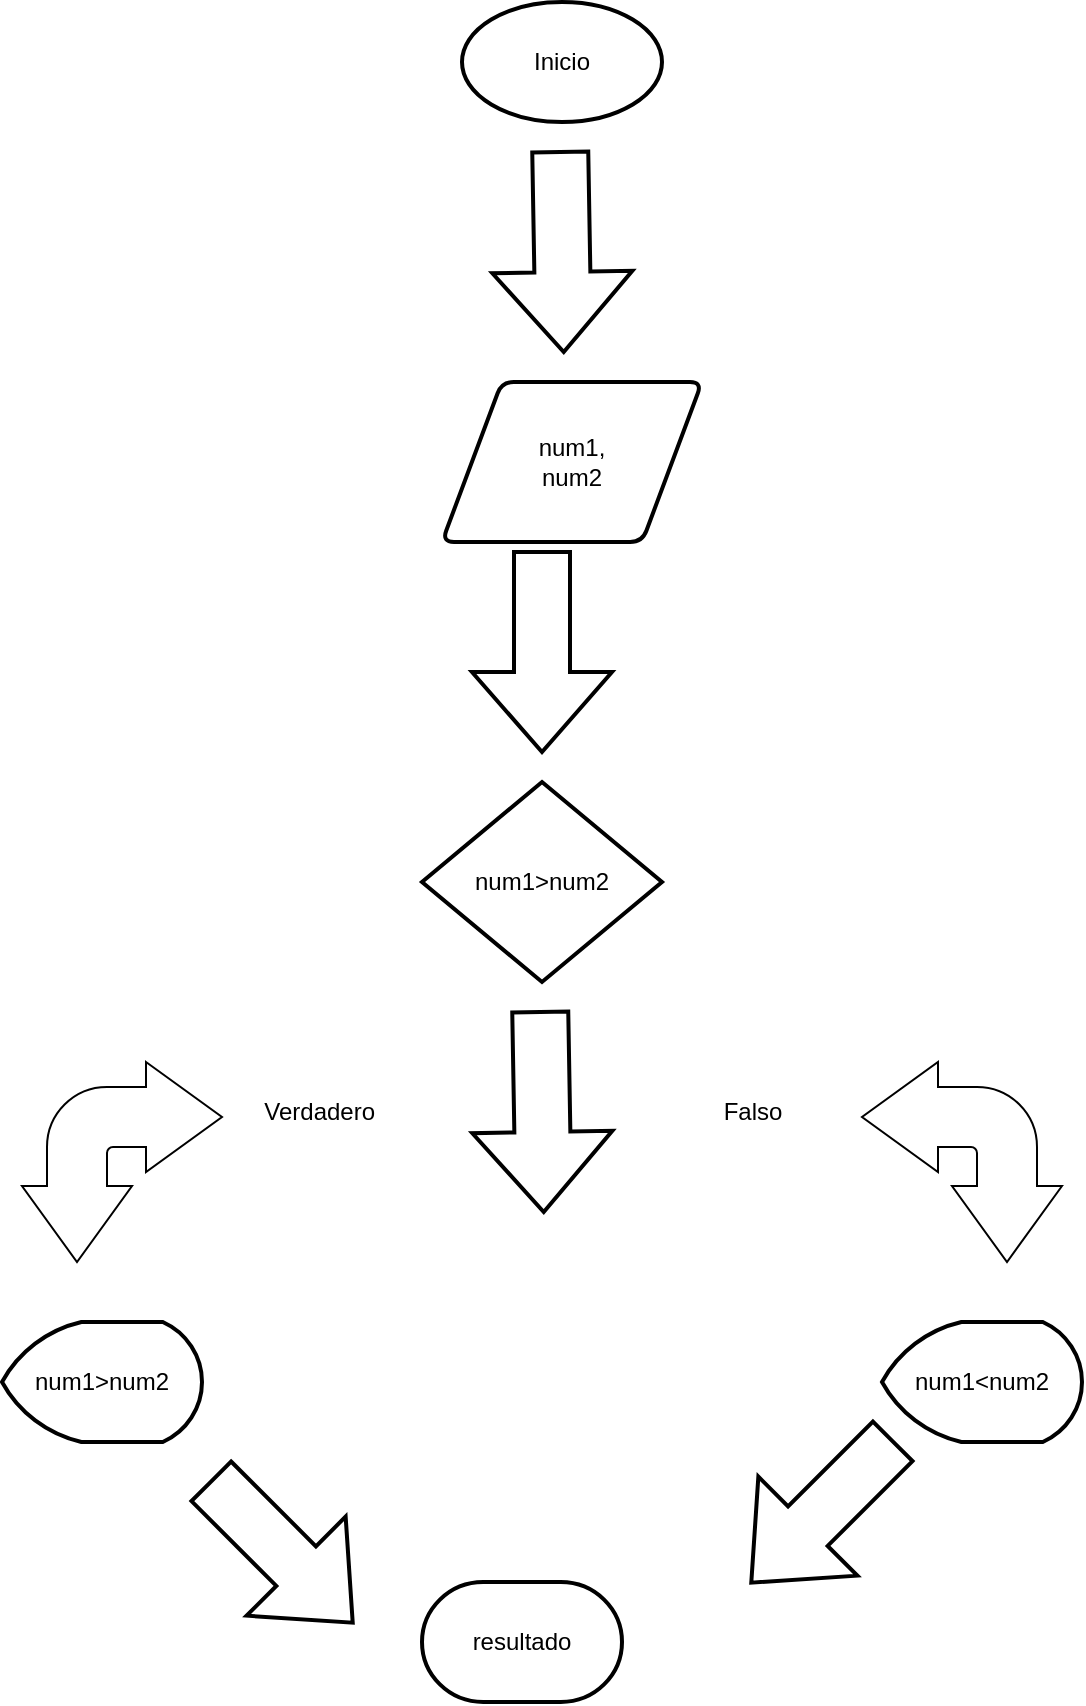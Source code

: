 <mxfile version="21.0.6" type="github">
  <diagram name="Página-1" id="dvnSuyUN5xp6kHiPZh_v">
    <mxGraphModel dx="1434" dy="4263" grid="1" gridSize="10" guides="1" tooltips="1" connect="1" arrows="1" fold="1" page="1" pageScale="1" pageWidth="827" pageHeight="1169" math="0" shadow="0">
      <root>
        <mxCell id="0" />
        <mxCell id="1" parent="0" />
        <mxCell id="cyqaZH_1mcZBCRqID0lj-2" value="Inicio&lt;br&gt;" style="strokeWidth=2;html=1;shape=mxgraph.flowchart.start_1;whiteSpace=wrap;" vertex="1" parent="1">
          <mxGeometry x="360" y="-3090" width="100" height="60" as="geometry" />
        </mxCell>
        <mxCell id="cyqaZH_1mcZBCRqID0lj-3" value="" style="verticalLabelPosition=bottom;verticalAlign=top;html=1;strokeWidth=2;shape=mxgraph.arrows2.arrow;dy=0.6;dx=40;notch=0;rotation=89;" vertex="1" parent="1">
          <mxGeometry x="360" y="-3000" width="100" height="70" as="geometry" />
        </mxCell>
        <mxCell id="cyqaZH_1mcZBCRqID0lj-4" value="num1&amp;gt;num2" style="strokeWidth=2;html=1;shape=mxgraph.flowchart.decision;whiteSpace=wrap;" vertex="1" parent="1">
          <mxGeometry x="340" y="-2700" width="120" height="100" as="geometry" />
        </mxCell>
        <mxCell id="cyqaZH_1mcZBCRqID0lj-5" value="num1,&lt;br&gt;num2" style="shape=parallelogram;html=1;strokeWidth=2;perimeter=parallelogramPerimeter;whiteSpace=wrap;rounded=1;arcSize=12;size=0.23;" vertex="1" parent="1">
          <mxGeometry x="350" y="-2900" width="130" height="80" as="geometry" />
        </mxCell>
        <mxCell id="cyqaZH_1mcZBCRqID0lj-6" value="" style="verticalLabelPosition=bottom;verticalAlign=top;html=1;strokeWidth=2;shape=mxgraph.arrows2.arrow;dy=0.6;dx=40;notch=0;rotation=90;" vertex="1" parent="1">
          <mxGeometry x="350" y="-2800" width="100" height="70" as="geometry" />
        </mxCell>
        <mxCell id="cyqaZH_1mcZBCRqID0lj-7" value="" style="verticalLabelPosition=bottom;verticalAlign=top;html=1;strokeWidth=2;shape=mxgraph.arrows2.arrow;dy=0.6;dx=40;notch=0;rotation=89;" vertex="1" parent="1">
          <mxGeometry x="350" y="-2570" width="100" height="70" as="geometry" />
        </mxCell>
        <mxCell id="cyqaZH_1mcZBCRqID0lj-8" value="Verdadero&amp;nbsp;" style="text;html=1;align=center;verticalAlign=middle;resizable=0;points=[];autosize=1;strokeColor=none;fillColor=none;" vertex="1" parent="1">
          <mxGeometry x="250" y="-2550" width="80" height="30" as="geometry" />
        </mxCell>
        <mxCell id="cyqaZH_1mcZBCRqID0lj-9" value="Falso" style="text;html=1;align=center;verticalAlign=middle;resizable=0;points=[];autosize=1;strokeColor=none;fillColor=none;" vertex="1" parent="1">
          <mxGeometry x="480" y="-2550" width="50" height="30" as="geometry" />
        </mxCell>
        <mxCell id="cyqaZH_1mcZBCRqID0lj-10" value="" style="html=1;shadow=0;dashed=0;align=center;verticalAlign=middle;shape=mxgraph.arrows2.bendDoubleArrow;dy=15;dx=38;arrowHead=55;rounded=1;" vertex="1" parent="1">
          <mxGeometry x="140" y="-2560" width="100" height="100" as="geometry" />
        </mxCell>
        <mxCell id="cyqaZH_1mcZBCRqID0lj-12" value="" style="html=1;shadow=0;dashed=0;align=center;verticalAlign=middle;shape=mxgraph.arrows2.bendDoubleArrow;dy=15;dx=38;arrowHead=55;rounded=1;rotation=90;" vertex="1" parent="1">
          <mxGeometry x="560" y="-2560" width="100" height="100" as="geometry" />
        </mxCell>
        <mxCell id="cyqaZH_1mcZBCRqID0lj-13" value="num1&amp;gt;num2" style="strokeWidth=2;html=1;shape=mxgraph.flowchart.display;whiteSpace=wrap;" vertex="1" parent="1">
          <mxGeometry x="130" y="-2430" width="100" height="60" as="geometry" />
        </mxCell>
        <mxCell id="cyqaZH_1mcZBCRqID0lj-14" value="num1&amp;lt;num2" style="strokeWidth=2;html=1;shape=mxgraph.flowchart.display;whiteSpace=wrap;" vertex="1" parent="1">
          <mxGeometry x="570" y="-2430" width="100" height="60" as="geometry" />
        </mxCell>
        <mxCell id="cyqaZH_1mcZBCRqID0lj-15" value="resultado&lt;br&gt;" style="strokeWidth=2;html=1;shape=mxgraph.flowchart.terminator;whiteSpace=wrap;" vertex="1" parent="1">
          <mxGeometry x="340" y="-2300" width="100" height="60" as="geometry" />
        </mxCell>
        <mxCell id="cyqaZH_1mcZBCRqID0lj-17" value="" style="verticalLabelPosition=bottom;verticalAlign=top;html=1;strokeWidth=2;shape=mxgraph.arrows2.arrow;dy=0.6;dx=40;notch=0;rotation=45;" vertex="1" parent="1">
          <mxGeometry x="220" y="-2350" width="100" height="70" as="geometry" />
        </mxCell>
        <mxCell id="cyqaZH_1mcZBCRqID0lj-18" value="" style="verticalLabelPosition=bottom;verticalAlign=top;html=1;strokeWidth=2;shape=mxgraph.arrows2.arrow;dy=0.6;dx=40;notch=0;rotation=-225;" vertex="1" parent="1">
          <mxGeometry x="490" y="-2370" width="100" height="70" as="geometry" />
        </mxCell>
      </root>
    </mxGraphModel>
  </diagram>
</mxfile>
